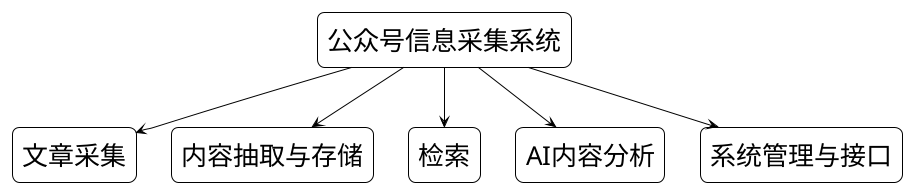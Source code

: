 @startuml
!theme plain
skinparam monochrome true
skinparam defaultFontSize 26
skinparam rectangle {
  BorderColor Black
  RoundCorner 15
}

rectangle "公众号信息采集系统" as Main {
}

rectangle "文章采集" as C1
rectangle "内容抽取与存储" as C2
rectangle "检索" as C3
rectangle "AI内容分析" as C4
rectangle "系统管理与接口" as C5

Main -down-> C1
Main -down-> C2
Main -down-> C3
Main -down-> C4
Main -down-> C5
@enduml